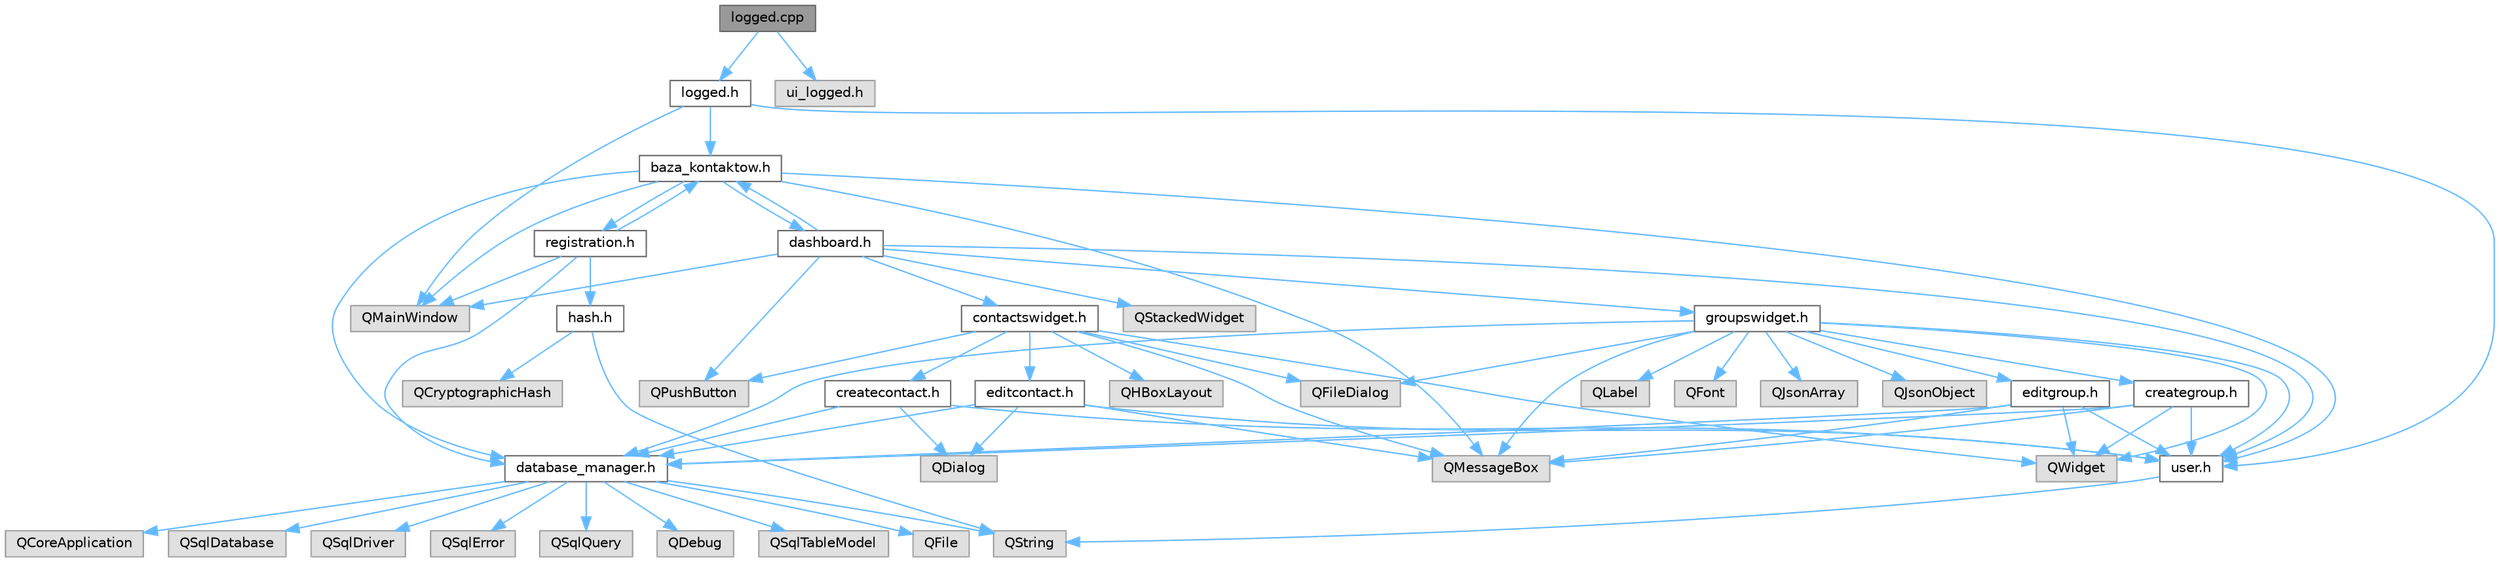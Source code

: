 digraph "logged.cpp"
{
 // LATEX_PDF_SIZE
  bgcolor="transparent";
  edge [fontname=Helvetica,fontsize=10,labelfontname=Helvetica,labelfontsize=10];
  node [fontname=Helvetica,fontsize=10,shape=box,height=0.2,width=0.4];
  Node1 [id="Node000001",label="logged.cpp",height=0.2,width=0.4,color="gray40", fillcolor="grey60", style="filled", fontcolor="black",tooltip=" "];
  Node1 -> Node2 [id="edge68_Node000001_Node000002",color="steelblue1",style="solid",tooltip=" "];
  Node2 [id="Node000002",label="logged.h",height=0.2,width=0.4,color="grey40", fillcolor="white", style="filled",URL="$logged_8h.html",tooltip=" "];
  Node2 -> Node3 [id="edge69_Node000002_Node000003",color="steelblue1",style="solid",tooltip=" "];
  Node3 [id="Node000003",label="QMainWindow",height=0.2,width=0.4,color="grey60", fillcolor="#E0E0E0", style="filled",tooltip=" "];
  Node2 -> Node4 [id="edge70_Node000002_Node000004",color="steelblue1",style="solid",tooltip=" "];
  Node4 [id="Node000004",label="baza_kontaktow.h",height=0.2,width=0.4,color="grey40", fillcolor="white", style="filled",URL="$baza__kontaktow_8h.html",tooltip="Definicja klasy Baza_Kontaktow, głównego okna aplikacji, które pojawia się po uruchomieniu programu."];
  Node4 -> Node3 [id="edge71_Node000004_Node000003",color="steelblue1",style="solid",tooltip=" "];
  Node4 -> Node5 [id="edge72_Node000004_Node000005",color="steelblue1",style="solid",tooltip=" "];
  Node5 [id="Node000005",label="QMessageBox",height=0.2,width=0.4,color="grey60", fillcolor="#E0E0E0", style="filled",tooltip=" "];
  Node4 -> Node6 [id="edge73_Node000004_Node000006",color="steelblue1",style="solid",tooltip=" "];
  Node6 [id="Node000006",label="registration.h",height=0.2,width=0.4,color="grey40", fillcolor="white", style="filled",URL="$registration_8h.html",tooltip=" "];
  Node6 -> Node3 [id="edge74_Node000006_Node000003",color="steelblue1",style="solid",tooltip=" "];
  Node6 -> Node4 [id="edge75_Node000006_Node000004",color="steelblue1",style="solid",tooltip=" "];
  Node6 -> Node7 [id="edge76_Node000006_Node000007",color="steelblue1",style="solid",tooltip=" "];
  Node7 [id="Node000007",label="database_manager.h",height=0.2,width=0.4,color="grey40", fillcolor="white", style="filled",URL="$database__manager_8h.html",tooltip=" "];
  Node7 -> Node8 [id="edge77_Node000007_Node000008",color="steelblue1",style="solid",tooltip=" "];
  Node8 [id="Node000008",label="QString",height=0.2,width=0.4,color="grey60", fillcolor="#E0E0E0", style="filled",tooltip=" "];
  Node7 -> Node9 [id="edge78_Node000007_Node000009",color="steelblue1",style="solid",tooltip=" "];
  Node9 [id="Node000009",label="QCoreApplication",height=0.2,width=0.4,color="grey60", fillcolor="#E0E0E0", style="filled",tooltip=" "];
  Node7 -> Node10 [id="edge79_Node000007_Node000010",color="steelblue1",style="solid",tooltip=" "];
  Node10 [id="Node000010",label="QSqlDatabase",height=0.2,width=0.4,color="grey60", fillcolor="#E0E0E0", style="filled",tooltip=" "];
  Node7 -> Node11 [id="edge80_Node000007_Node000011",color="steelblue1",style="solid",tooltip=" "];
  Node11 [id="Node000011",label="QSqlDriver",height=0.2,width=0.4,color="grey60", fillcolor="#E0E0E0", style="filled",tooltip=" "];
  Node7 -> Node12 [id="edge81_Node000007_Node000012",color="steelblue1",style="solid",tooltip=" "];
  Node12 [id="Node000012",label="QSqlError",height=0.2,width=0.4,color="grey60", fillcolor="#E0E0E0", style="filled",tooltip=" "];
  Node7 -> Node13 [id="edge82_Node000007_Node000013",color="steelblue1",style="solid",tooltip=" "];
  Node13 [id="Node000013",label="QSqlQuery",height=0.2,width=0.4,color="grey60", fillcolor="#E0E0E0", style="filled",tooltip=" "];
  Node7 -> Node14 [id="edge83_Node000007_Node000014",color="steelblue1",style="solid",tooltip=" "];
  Node14 [id="Node000014",label="QDebug",height=0.2,width=0.4,color="grey60", fillcolor="#E0E0E0", style="filled",tooltip=" "];
  Node7 -> Node15 [id="edge84_Node000007_Node000015",color="steelblue1",style="solid",tooltip=" "];
  Node15 [id="Node000015",label="QSqlTableModel",height=0.2,width=0.4,color="grey60", fillcolor="#E0E0E0", style="filled",tooltip=" "];
  Node7 -> Node16 [id="edge85_Node000007_Node000016",color="steelblue1",style="solid",tooltip=" "];
  Node16 [id="Node000016",label="QFile",height=0.2,width=0.4,color="grey60", fillcolor="#E0E0E0", style="filled",tooltip=" "];
  Node6 -> Node17 [id="edge86_Node000006_Node000017",color="steelblue1",style="solid",tooltip=" "];
  Node17 [id="Node000017",label="hash.h",height=0.2,width=0.4,color="grey40", fillcolor="white", style="filled",URL="$hash_8h.html",tooltip=" "];
  Node17 -> Node8 [id="edge87_Node000017_Node000008",color="steelblue1",style="solid",tooltip=" "];
  Node17 -> Node18 [id="edge88_Node000017_Node000018",color="steelblue1",style="solid",tooltip=" "];
  Node18 [id="Node000018",label="QCryptographicHash",height=0.2,width=0.4,color="grey60", fillcolor="#E0E0E0", style="filled",tooltip=" "];
  Node4 -> Node19 [id="edge89_Node000004_Node000019",color="steelblue1",style="solid",tooltip=" "];
  Node19 [id="Node000019",label="dashboard.h",height=0.2,width=0.4,color="grey40", fillcolor="white", style="filled",URL="$dashboard_8h.html",tooltip=" "];
  Node19 -> Node3 [id="edge90_Node000019_Node000003",color="steelblue1",style="solid",tooltip=" "];
  Node19 -> Node20 [id="edge91_Node000019_Node000020",color="steelblue1",style="solid",tooltip=" "];
  Node20 [id="Node000020",label="QStackedWidget",height=0.2,width=0.4,color="grey60", fillcolor="#E0E0E0", style="filled",tooltip=" "];
  Node19 -> Node21 [id="edge92_Node000019_Node000021",color="steelblue1",style="solid",tooltip=" "];
  Node21 [id="Node000021",label="QPushButton",height=0.2,width=0.4,color="grey60", fillcolor="#E0E0E0", style="filled",tooltip=" "];
  Node19 -> Node22 [id="edge93_Node000019_Node000022",color="steelblue1",style="solid",tooltip=" "];
  Node22 [id="Node000022",label="contactswidget.h",height=0.2,width=0.4,color="grey40", fillcolor="white", style="filled",URL="$contactswidget_8h.html",tooltip=" "];
  Node22 -> Node23 [id="edge94_Node000022_Node000023",color="steelblue1",style="solid",tooltip=" "];
  Node23 [id="Node000023",label="QWidget",height=0.2,width=0.4,color="grey60", fillcolor="#E0E0E0", style="filled",tooltip=" "];
  Node22 -> Node5 [id="edge95_Node000022_Node000005",color="steelblue1",style="solid",tooltip=" "];
  Node22 -> Node21 [id="edge96_Node000022_Node000021",color="steelblue1",style="solid",tooltip=" "];
  Node22 -> Node24 [id="edge97_Node000022_Node000024",color="steelblue1",style="solid",tooltip=" "];
  Node24 [id="Node000024",label="QHBoxLayout",height=0.2,width=0.4,color="grey60", fillcolor="#E0E0E0", style="filled",tooltip=" "];
  Node22 -> Node25 [id="edge98_Node000022_Node000025",color="steelblue1",style="solid",tooltip=" "];
  Node25 [id="Node000025",label="QFileDialog",height=0.2,width=0.4,color="grey60", fillcolor="#E0E0E0", style="filled",tooltip=" "];
  Node22 -> Node26 [id="edge99_Node000022_Node000026",color="steelblue1",style="solid",tooltip=" "];
  Node26 [id="Node000026",label="createcontact.h",height=0.2,width=0.4,color="grey40", fillcolor="white", style="filled",URL="$createcontact_8h.html",tooltip=" "];
  Node26 -> Node27 [id="edge100_Node000026_Node000027",color="steelblue1",style="solid",tooltip=" "];
  Node27 [id="Node000027",label="QDialog",height=0.2,width=0.4,color="grey60", fillcolor="#E0E0E0", style="filled",tooltip=" "];
  Node26 -> Node7 [id="edge101_Node000026_Node000007",color="steelblue1",style="solid",tooltip=" "];
  Node26 -> Node28 [id="edge102_Node000026_Node000028",color="steelblue1",style="solid",tooltip=" "];
  Node28 [id="Node000028",label="user.h",height=0.2,width=0.4,color="grey40", fillcolor="white", style="filled",URL="$user_8h.html",tooltip=" "];
  Node28 -> Node8 [id="edge103_Node000028_Node000008",color="steelblue1",style="solid",tooltip=" "];
  Node22 -> Node29 [id="edge104_Node000022_Node000029",color="steelblue1",style="solid",tooltip=" "];
  Node29 [id="Node000029",label="editcontact.h",height=0.2,width=0.4,color="grey40", fillcolor="white", style="filled",URL="$editcontact_8h.html",tooltip=" "];
  Node29 -> Node27 [id="edge105_Node000029_Node000027",color="steelblue1",style="solid",tooltip=" "];
  Node29 -> Node5 [id="edge106_Node000029_Node000005",color="steelblue1",style="solid",tooltip=" "];
  Node29 -> Node28 [id="edge107_Node000029_Node000028",color="steelblue1",style="solid",tooltip=" "];
  Node29 -> Node7 [id="edge108_Node000029_Node000007",color="steelblue1",style="solid",tooltip=" "];
  Node19 -> Node30 [id="edge109_Node000019_Node000030",color="steelblue1",style="solid",tooltip=" "];
  Node30 [id="Node000030",label="groupswidget.h",height=0.2,width=0.4,color="grey40", fillcolor="white", style="filled",URL="$groupswidget_8h.html",tooltip=" "];
  Node30 -> Node23 [id="edge110_Node000030_Node000023",color="steelblue1",style="solid",tooltip=" "];
  Node30 -> Node31 [id="edge111_Node000030_Node000031",color="steelblue1",style="solid",tooltip=" "];
  Node31 [id="Node000031",label="QLabel",height=0.2,width=0.4,color="grey60", fillcolor="#E0E0E0", style="filled",tooltip=" "];
  Node30 -> Node32 [id="edge112_Node000030_Node000032",color="steelblue1",style="solid",tooltip=" "];
  Node32 [id="Node000032",label="QFont",height=0.2,width=0.4,color="grey60", fillcolor="#E0E0E0", style="filled",tooltip=" "];
  Node30 -> Node5 [id="edge113_Node000030_Node000005",color="steelblue1",style="solid",tooltip=" "];
  Node30 -> Node25 [id="edge114_Node000030_Node000025",color="steelblue1",style="solid",tooltip=" "];
  Node30 -> Node33 [id="edge115_Node000030_Node000033",color="steelblue1",style="solid",tooltip=" "];
  Node33 [id="Node000033",label="QJsonArray",height=0.2,width=0.4,color="grey60", fillcolor="#E0E0E0", style="filled",tooltip=" "];
  Node30 -> Node34 [id="edge116_Node000030_Node000034",color="steelblue1",style="solid",tooltip=" "];
  Node34 [id="Node000034",label="QJsonObject",height=0.2,width=0.4,color="grey60", fillcolor="#E0E0E0", style="filled",tooltip=" "];
  Node30 -> Node35 [id="edge117_Node000030_Node000035",color="steelblue1",style="solid",tooltip=" "];
  Node35 [id="Node000035",label="creategroup.h",height=0.2,width=0.4,color="grey40", fillcolor="white", style="filled",URL="$creategroup_8h.html",tooltip=" "];
  Node35 -> Node23 [id="edge118_Node000035_Node000023",color="steelblue1",style="solid",tooltip=" "];
  Node35 -> Node5 [id="edge119_Node000035_Node000005",color="steelblue1",style="solid",tooltip=" "];
  Node35 -> Node7 [id="edge120_Node000035_Node000007",color="steelblue1",style="solid",tooltip=" "];
  Node35 -> Node28 [id="edge121_Node000035_Node000028",color="steelblue1",style="solid",tooltip=" "];
  Node30 -> Node36 [id="edge122_Node000030_Node000036",color="steelblue1",style="solid",tooltip=" "];
  Node36 [id="Node000036",label="editgroup.h",height=0.2,width=0.4,color="grey40", fillcolor="white", style="filled",URL="$editgroup_8h.html",tooltip=" "];
  Node36 -> Node23 [id="edge123_Node000036_Node000023",color="steelblue1",style="solid",tooltip=" "];
  Node36 -> Node5 [id="edge124_Node000036_Node000005",color="steelblue1",style="solid",tooltip=" "];
  Node36 -> Node7 [id="edge125_Node000036_Node000007",color="steelblue1",style="solid",tooltip=" "];
  Node36 -> Node28 [id="edge126_Node000036_Node000028",color="steelblue1",style="solid",tooltip=" "];
  Node30 -> Node7 [id="edge127_Node000030_Node000007",color="steelblue1",style="solid",tooltip=" "];
  Node30 -> Node28 [id="edge128_Node000030_Node000028",color="steelblue1",style="solid",tooltip=" "];
  Node19 -> Node4 [id="edge129_Node000019_Node000004",color="steelblue1",style="solid",tooltip=" "];
  Node19 -> Node28 [id="edge130_Node000019_Node000028",color="steelblue1",style="solid",tooltip=" "];
  Node4 -> Node28 [id="edge131_Node000004_Node000028",color="steelblue1",style="solid",tooltip=" "];
  Node4 -> Node7 [id="edge132_Node000004_Node000007",color="steelblue1",style="solid",tooltip=" "];
  Node2 -> Node28 [id="edge133_Node000002_Node000028",color="steelblue1",style="solid",tooltip=" "];
  Node1 -> Node37 [id="edge134_Node000001_Node000037",color="steelblue1",style="solid",tooltip=" "];
  Node37 [id="Node000037",label="ui_logged.h",height=0.2,width=0.4,color="grey60", fillcolor="#E0E0E0", style="filled",tooltip=" "];
}
